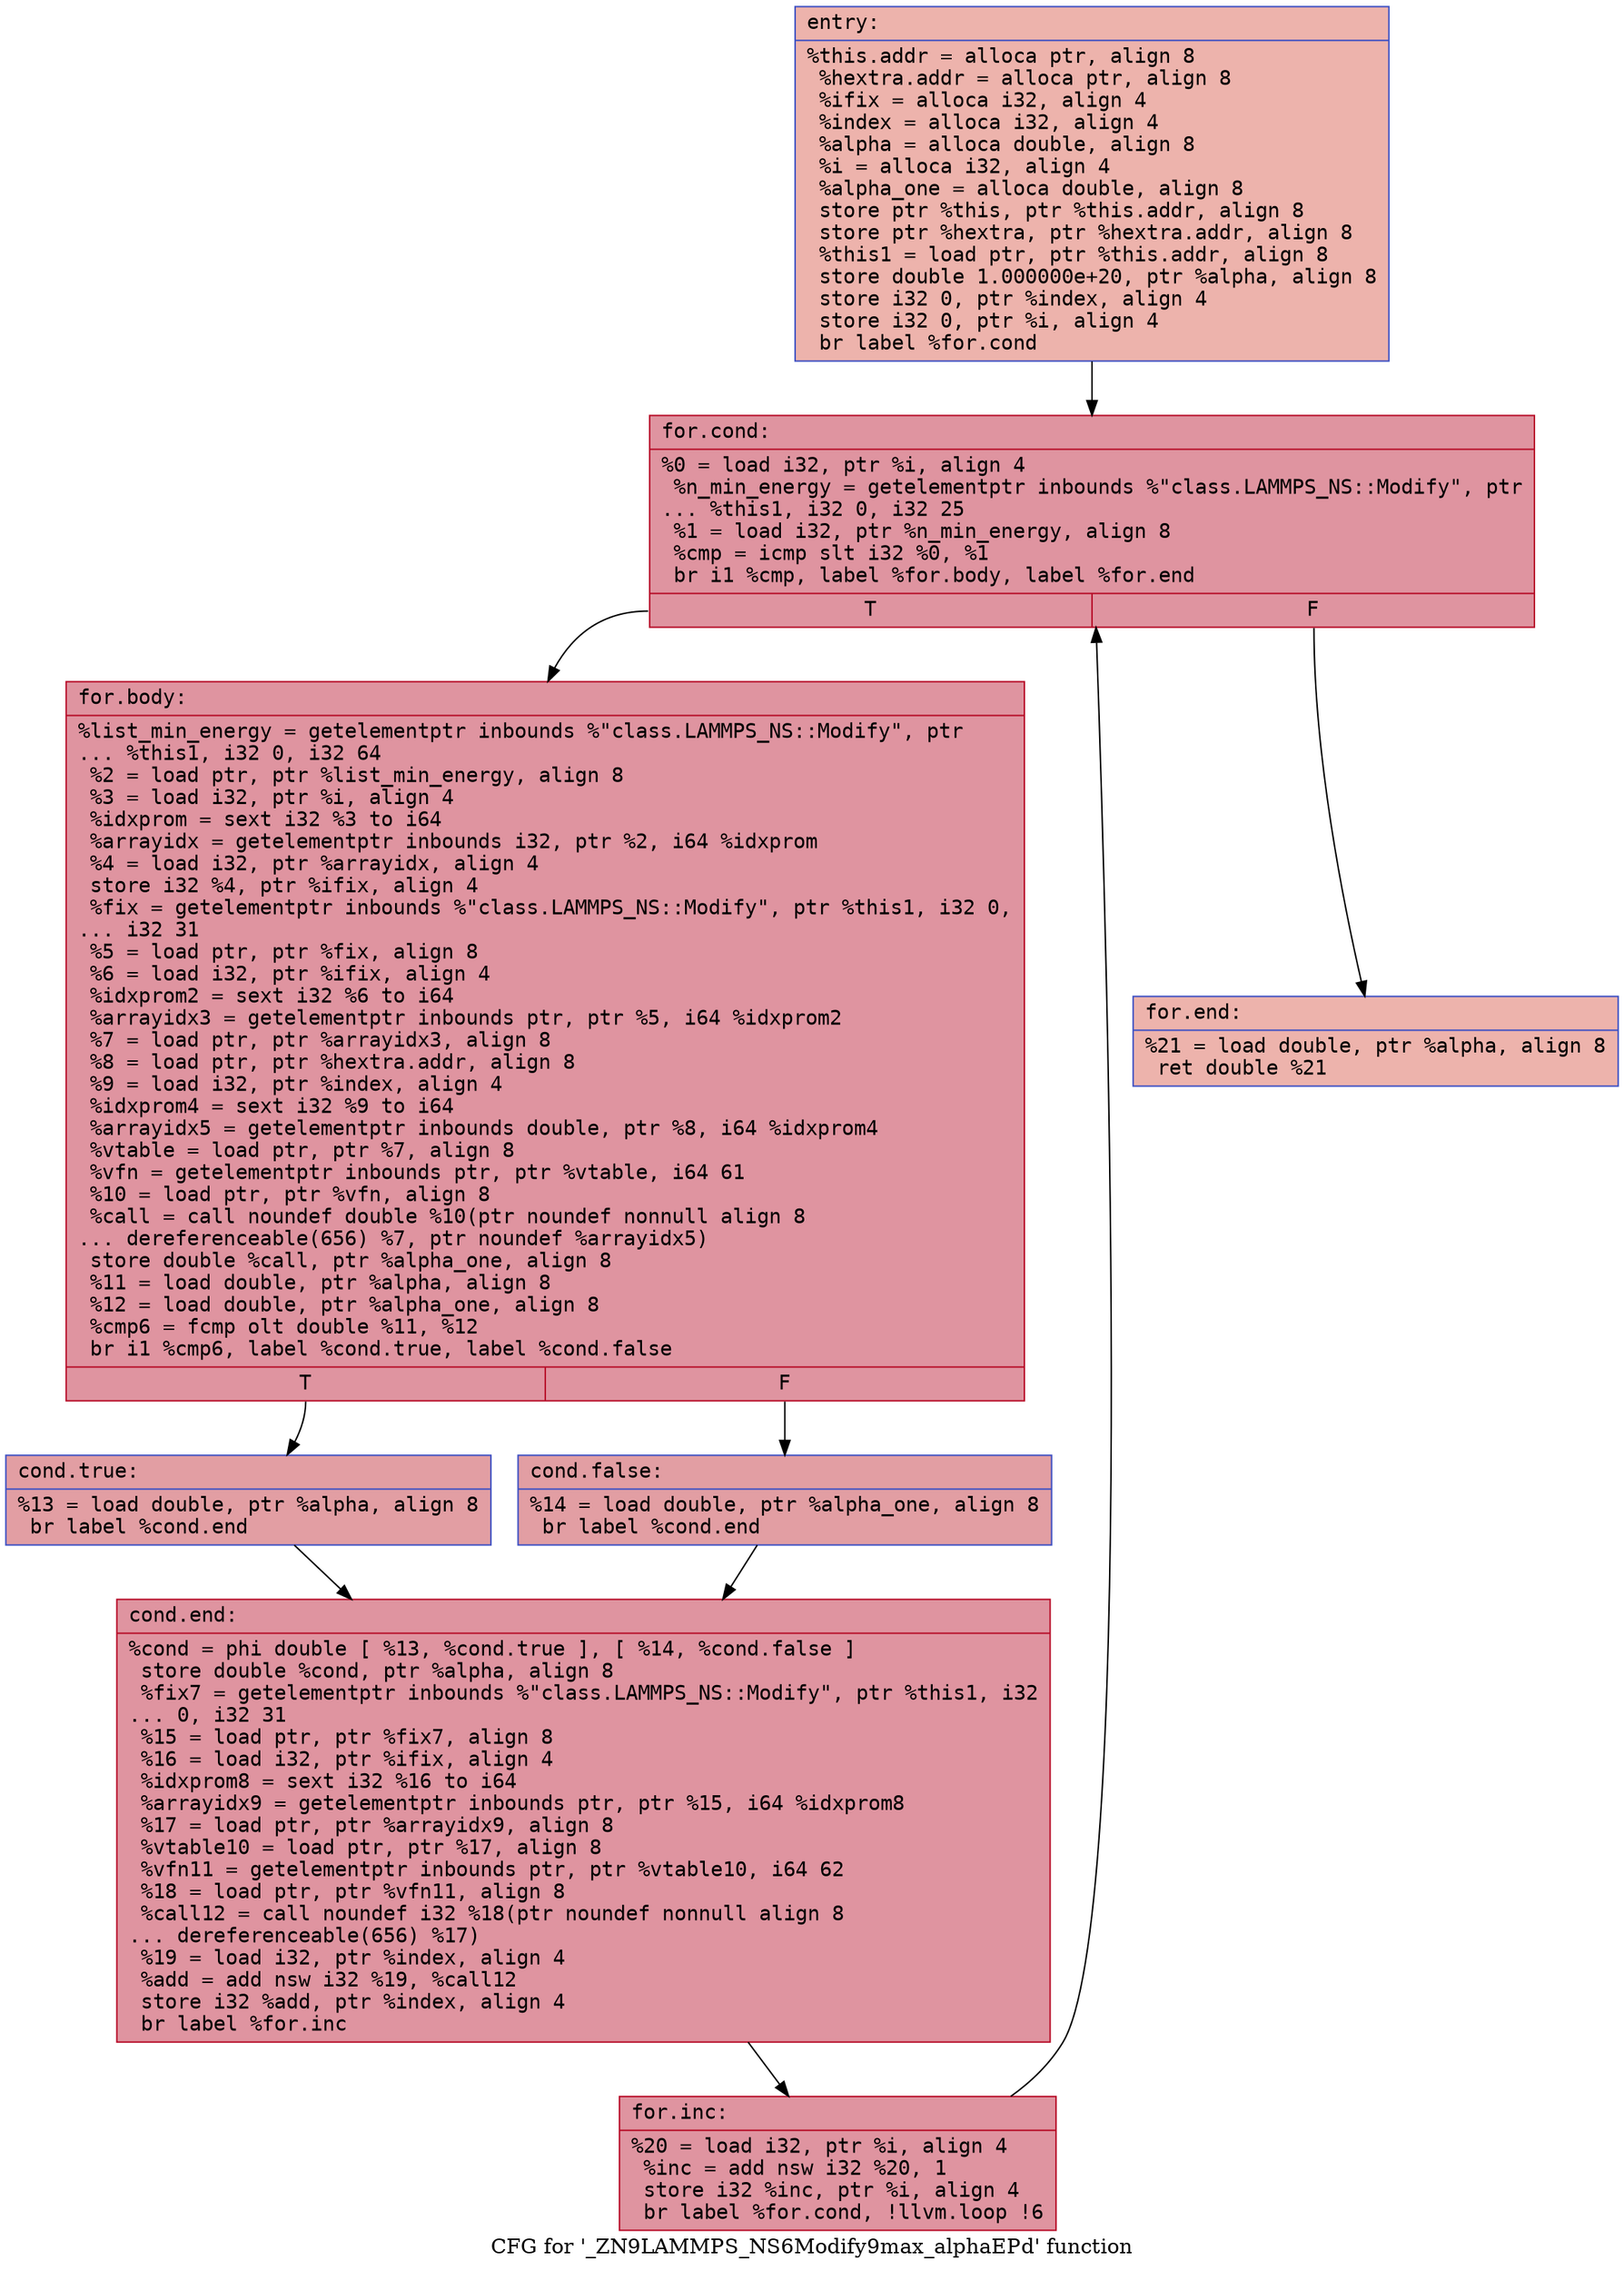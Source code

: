 digraph "CFG for '_ZN9LAMMPS_NS6Modify9max_alphaEPd' function" {
	label="CFG for '_ZN9LAMMPS_NS6Modify9max_alphaEPd' function";

	Node0x561f16304950 [shape=record,color="#3d50c3ff", style=filled, fillcolor="#d6524470" fontname="Courier",label="{entry:\l|  %this.addr = alloca ptr, align 8\l  %hextra.addr = alloca ptr, align 8\l  %ifix = alloca i32, align 4\l  %index = alloca i32, align 4\l  %alpha = alloca double, align 8\l  %i = alloca i32, align 4\l  %alpha_one = alloca double, align 8\l  store ptr %this, ptr %this.addr, align 8\l  store ptr %hextra, ptr %hextra.addr, align 8\l  %this1 = load ptr, ptr %this.addr, align 8\l  store double 1.000000e+20, ptr %alpha, align 8\l  store i32 0, ptr %index, align 4\l  store i32 0, ptr %i, align 4\l  br label %for.cond\l}"];
	Node0x561f16304950 -> Node0x561f16305180[tooltip="entry -> for.cond\nProbability 100.00%" ];
	Node0x561f16305180 [shape=record,color="#b70d28ff", style=filled, fillcolor="#b70d2870" fontname="Courier",label="{for.cond:\l|  %0 = load i32, ptr %i, align 4\l  %n_min_energy = getelementptr inbounds %\"class.LAMMPS_NS::Modify\", ptr\l... %this1, i32 0, i32 25\l  %1 = load i32, ptr %n_min_energy, align 8\l  %cmp = icmp slt i32 %0, %1\l  br i1 %cmp, label %for.body, label %for.end\l|{<s0>T|<s1>F}}"];
	Node0x561f16305180:s0 -> Node0x561f16305690[tooltip="for.cond -> for.body\nProbability 96.88%" ];
	Node0x561f16305180:s1 -> Node0x561f16305710[tooltip="for.cond -> for.end\nProbability 3.12%" ];
	Node0x561f16305690 [shape=record,color="#b70d28ff", style=filled, fillcolor="#b70d2870" fontname="Courier",label="{for.body:\l|  %list_min_energy = getelementptr inbounds %\"class.LAMMPS_NS::Modify\", ptr\l... %this1, i32 0, i32 64\l  %2 = load ptr, ptr %list_min_energy, align 8\l  %3 = load i32, ptr %i, align 4\l  %idxprom = sext i32 %3 to i64\l  %arrayidx = getelementptr inbounds i32, ptr %2, i64 %idxprom\l  %4 = load i32, ptr %arrayidx, align 4\l  store i32 %4, ptr %ifix, align 4\l  %fix = getelementptr inbounds %\"class.LAMMPS_NS::Modify\", ptr %this1, i32 0,\l... i32 31\l  %5 = load ptr, ptr %fix, align 8\l  %6 = load i32, ptr %ifix, align 4\l  %idxprom2 = sext i32 %6 to i64\l  %arrayidx3 = getelementptr inbounds ptr, ptr %5, i64 %idxprom2\l  %7 = load ptr, ptr %arrayidx3, align 8\l  %8 = load ptr, ptr %hextra.addr, align 8\l  %9 = load i32, ptr %index, align 4\l  %idxprom4 = sext i32 %9 to i64\l  %arrayidx5 = getelementptr inbounds double, ptr %8, i64 %idxprom4\l  %vtable = load ptr, ptr %7, align 8\l  %vfn = getelementptr inbounds ptr, ptr %vtable, i64 61\l  %10 = load ptr, ptr %vfn, align 8\l  %call = call noundef double %10(ptr noundef nonnull align 8\l... dereferenceable(656) %7, ptr noundef %arrayidx5)\l  store double %call, ptr %alpha_one, align 8\l  %11 = load double, ptr %alpha, align 8\l  %12 = load double, ptr %alpha_one, align 8\l  %cmp6 = fcmp olt double %11, %12\l  br i1 %cmp6, label %cond.true, label %cond.false\l|{<s0>T|<s1>F}}"];
	Node0x561f16305690:s0 -> Node0x561f16306a20[tooltip="for.body -> cond.true\nProbability 50.00%" ];
	Node0x561f16305690:s1 -> Node0x561f16306a70[tooltip="for.body -> cond.false\nProbability 50.00%" ];
	Node0x561f16306a20 [shape=record,color="#3d50c3ff", style=filled, fillcolor="#be242e70" fontname="Courier",label="{cond.true:\l|  %13 = load double, ptr %alpha, align 8\l  br label %cond.end\l}"];
	Node0x561f16306a20 -> Node0x561f16306c20[tooltip="cond.true -> cond.end\nProbability 100.00%" ];
	Node0x561f16306a70 [shape=record,color="#3d50c3ff", style=filled, fillcolor="#be242e70" fontname="Courier",label="{cond.false:\l|  %14 = load double, ptr %alpha_one, align 8\l  br label %cond.end\l}"];
	Node0x561f16306a70 -> Node0x561f16306c20[tooltip="cond.false -> cond.end\nProbability 100.00%" ];
	Node0x561f16306c20 [shape=record,color="#b70d28ff", style=filled, fillcolor="#b70d2870" fontname="Courier",label="{cond.end:\l|  %cond = phi double [ %13, %cond.true ], [ %14, %cond.false ]\l  store double %cond, ptr %alpha, align 8\l  %fix7 = getelementptr inbounds %\"class.LAMMPS_NS::Modify\", ptr %this1, i32\l... 0, i32 31\l  %15 = load ptr, ptr %fix7, align 8\l  %16 = load i32, ptr %ifix, align 4\l  %idxprom8 = sext i32 %16 to i64\l  %arrayidx9 = getelementptr inbounds ptr, ptr %15, i64 %idxprom8\l  %17 = load ptr, ptr %arrayidx9, align 8\l  %vtable10 = load ptr, ptr %17, align 8\l  %vfn11 = getelementptr inbounds ptr, ptr %vtable10, i64 62\l  %18 = load ptr, ptr %vfn11, align 8\l  %call12 = call noundef i32 %18(ptr noundef nonnull align 8\l... dereferenceable(656) %17)\l  %19 = load i32, ptr %index, align 4\l  %add = add nsw i32 %19, %call12\l  store i32 %add, ptr %index, align 4\l  br label %for.inc\l}"];
	Node0x561f16306c20 -> Node0x561f16307760[tooltip="cond.end -> for.inc\nProbability 100.00%" ];
	Node0x561f16307760 [shape=record,color="#b70d28ff", style=filled, fillcolor="#b70d2870" fontname="Courier",label="{for.inc:\l|  %20 = load i32, ptr %i, align 4\l  %inc = add nsw i32 %20, 1\l  store i32 %inc, ptr %i, align 4\l  br label %for.cond, !llvm.loop !6\l}"];
	Node0x561f16307760 -> Node0x561f16305180[tooltip="for.inc -> for.cond\nProbability 100.00%" ];
	Node0x561f16305710 [shape=record,color="#3d50c3ff", style=filled, fillcolor="#d6524470" fontname="Courier",label="{for.end:\l|  %21 = load double, ptr %alpha, align 8\l  ret double %21\l}"];
}
